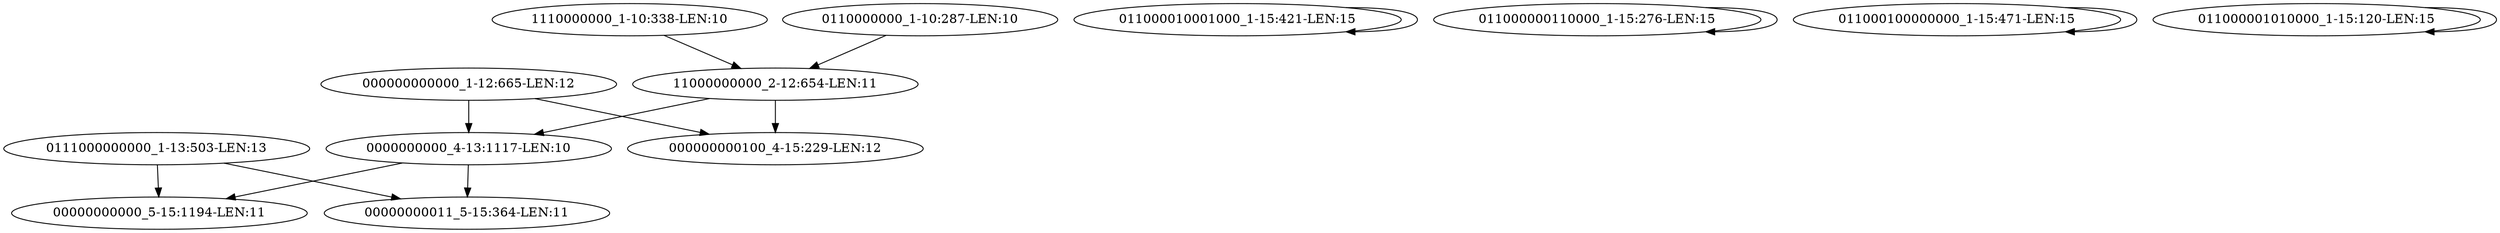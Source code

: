 digraph G {
    "000000000000_1-12:665-LEN:12" -> "0000000000_4-13:1117-LEN:10";
    "000000000000_1-12:665-LEN:12" -> "000000000100_4-15:229-LEN:12";
    "011000010001000_1-15:421-LEN:15" -> "011000010001000_1-15:421-LEN:15";
    "0000000000_4-13:1117-LEN:10" -> "00000000000_5-15:1194-LEN:11";
    "0000000000_4-13:1117-LEN:10" -> "00000000011_5-15:364-LEN:11";
    "11000000000_2-12:654-LEN:11" -> "0000000000_4-13:1117-LEN:10";
    "11000000000_2-12:654-LEN:11" -> "000000000100_4-15:229-LEN:12";
    "011000000110000_1-15:276-LEN:15" -> "011000000110000_1-15:276-LEN:15";
    "0111000000000_1-13:503-LEN:13" -> "00000000000_5-15:1194-LEN:11";
    "0111000000000_1-13:503-LEN:13" -> "00000000011_5-15:364-LEN:11";
    "1110000000_1-10:338-LEN:10" -> "11000000000_2-12:654-LEN:11";
    "011000100000000_1-15:471-LEN:15" -> "011000100000000_1-15:471-LEN:15";
    "011000001010000_1-15:120-LEN:15" -> "011000001010000_1-15:120-LEN:15";
    "0110000000_1-10:287-LEN:10" -> "11000000000_2-12:654-LEN:11";
}
